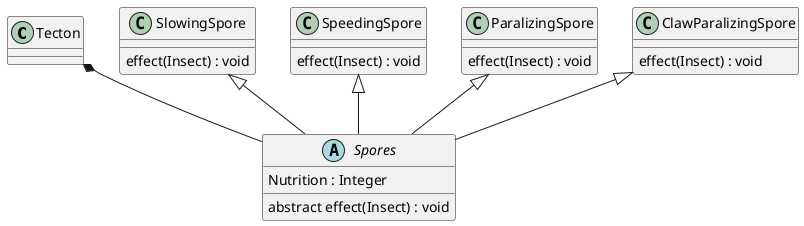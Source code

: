 @startuml spore

Tecton *-- Spores

abstract class Spores{
    Nutrition : Integer
    abstract effect(Insect) : void
}

SlowingSpore <|--Spores
class SlowingSpore{
    effect(Insect) : void

}

SpeedingSpore <|--Spores
class SpeedingSpore{
    effect(Insect) : void

}

ParalizingSpore <|--Spores
class ParalizingSpore{
    effect(Insect) : void

}

ClawParalizingSpore <|--Spores
class ClawParalizingSpore{
    effect(Insect) : void

}
@enduml	